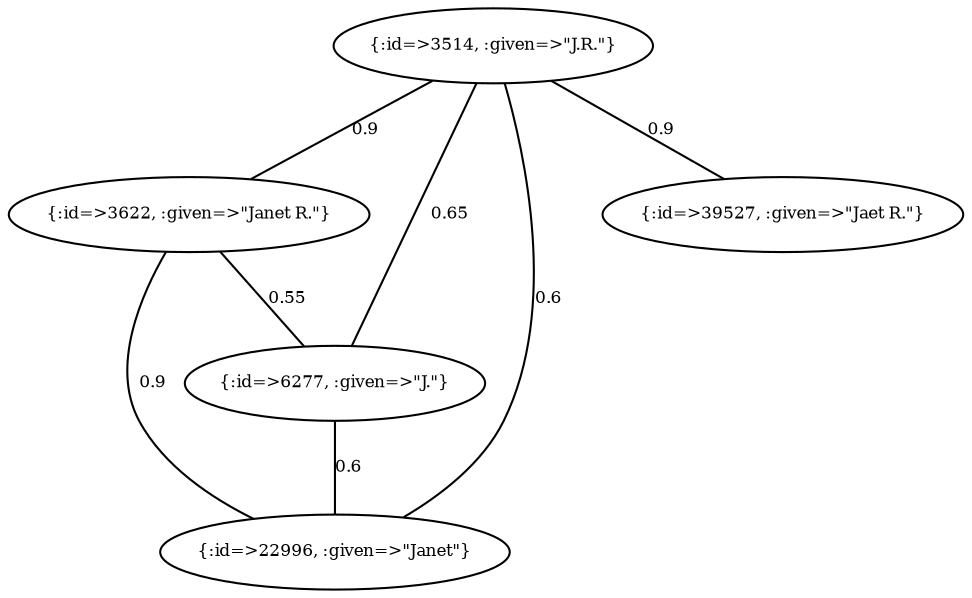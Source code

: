 graph Collector__WeightedGraph {
    "{:id=>3514, :given=>\"J.R.\"}" [
        fontsize = 8,
        label = "{:id=>3514, :given=>\"J.R.\"}"
    ]

    "{:id=>3622, :given=>\"Janet R.\"}" [
        fontsize = 8,
        label = "{:id=>3622, :given=>\"Janet R.\"}"
    ]

    "{:id=>6277, :given=>\"J.\"}" [
        fontsize = 8,
        label = "{:id=>6277, :given=>\"J.\"}"
    ]

    "{:id=>22996, :given=>\"Janet\"}" [
        fontsize = 8,
        label = "{:id=>22996, :given=>\"Janet\"}"
    ]

    "{:id=>39527, :given=>\"Jaet R.\"}" [
        fontsize = 8,
        label = "{:id=>39527, :given=>\"Jaet R.\"}"
    ]

    "{:id=>3514, :given=>\"J.R.\"}" -- "{:id=>3622, :given=>\"Janet R.\"}" [
        fontsize = 8,
        label = 0.9
    ]

    "{:id=>3514, :given=>\"J.R.\"}" -- "{:id=>6277, :given=>\"J.\"}" [
        fontsize = 8,
        label = 0.65
    ]

    "{:id=>3514, :given=>\"J.R.\"}" -- "{:id=>22996, :given=>\"Janet\"}" [
        fontsize = 8,
        label = 0.6
    ]

    "{:id=>3514, :given=>\"J.R.\"}" -- "{:id=>39527, :given=>\"Jaet R.\"}" [
        fontsize = 8,
        label = 0.9
    ]

    "{:id=>3622, :given=>\"Janet R.\"}" -- "{:id=>6277, :given=>\"J.\"}" [
        fontsize = 8,
        label = 0.55
    ]

    "{:id=>3622, :given=>\"Janet R.\"}" -- "{:id=>22996, :given=>\"Janet\"}" [
        fontsize = 8,
        label = 0.9
    ]

    "{:id=>6277, :given=>\"J.\"}" -- "{:id=>22996, :given=>\"Janet\"}" [
        fontsize = 8,
        label = 0.6
    ]
}
